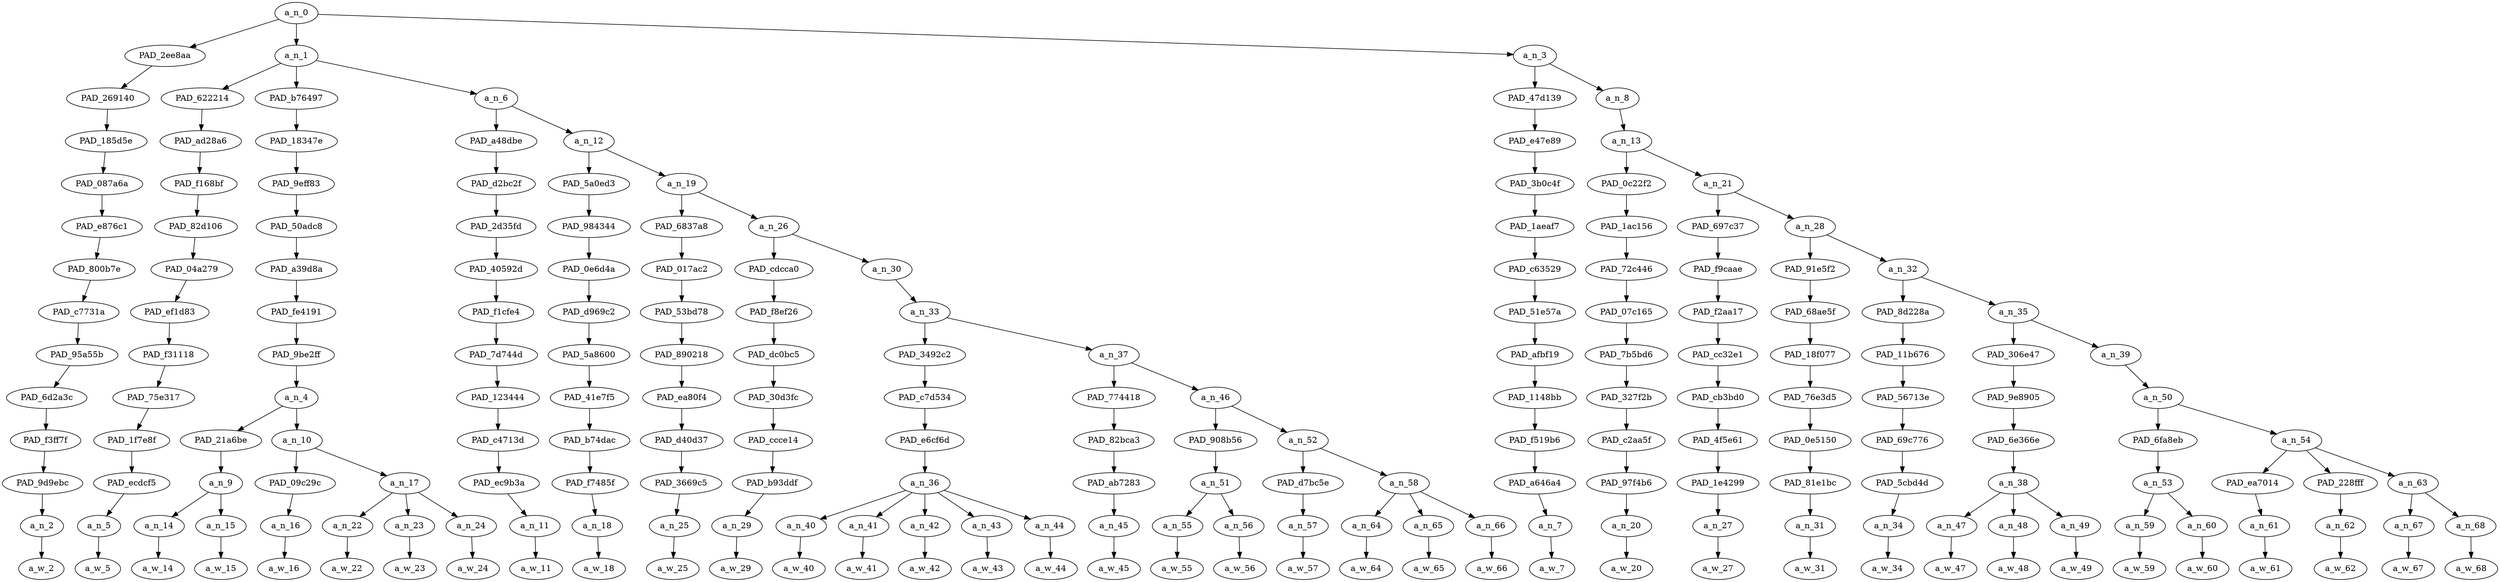 strict digraph "" {
	a_n_0	[div_dir=1,
		index=0,
		level=13,
		pos="17.792100694444443,13!",
		text_span="[0, 1, 2, 3, 4, 5, 6, 7, 8, 9, 10, 11, 12, 13, 14, 15, 16, 17, 18, 19, 20, 21, 22, 23, 24, 25, 26, 27, 28, 29, 30, 31, 32, 33, 34, \
35, 36, 37]",
		value=1.00000000];
	PAD_2ee8aa	[div_dir=1,
		index=1,
		level=12,
		pos="23.0,12!",
		text_span="[23]",
		value=0.01582716];
	a_n_0 -> PAD_2ee8aa;
	a_n_1	[div_dir=1,
		index=0,
		level=12,
		pos="5.31640625,12!",
		text_span="[0, 1, 2, 3, 4, 5, 6, 7, 8, 9, 10, 11, 12, 13, 14, 15, 16, 17, 18, 19, 20, 21, 22]",
		value=0.63002749];
	a_n_0 -> a_n_1;
	a_n_3	[div_dir=1,
		index=2,
		level=12,
		pos="25.059895833333332,12!",
		text_span="[24, 25, 26, 27, 28, 29, 30, 31, 32, 33, 34, 35, 36, 37]",
		value=0.35367690];
	a_n_0 -> a_n_3;
	PAD_269140	[div_dir=1,
		index=3,
		level=11,
		pos="23.0,11!",
		text_span="[23]",
		value=0.01582716];
	PAD_2ee8aa -> PAD_269140;
	PAD_185d5e	[div_dir=1,
		index=4,
		level=10,
		pos="23.0,10!",
		text_span="[23]",
		value=0.01582716];
	PAD_269140 -> PAD_185d5e;
	PAD_087a6a	[div_dir=1,
		index=5,
		level=9,
		pos="23.0,9!",
		text_span="[23]",
		value=0.01582716];
	PAD_185d5e -> PAD_087a6a;
	PAD_e876c1	[div_dir=1,
		index=6,
		level=8,
		pos="23.0,8!",
		text_span="[23]",
		value=0.01582716];
	PAD_087a6a -> PAD_e876c1;
	PAD_800b7e	[div_dir=1,
		index=7,
		level=7,
		pos="23.0,7!",
		text_span="[23]",
		value=0.01582716];
	PAD_e876c1 -> PAD_800b7e;
	PAD_c7731a	[div_dir=1,
		index=7,
		level=6,
		pos="23.0,6!",
		text_span="[23]",
		value=0.01582716];
	PAD_800b7e -> PAD_c7731a;
	PAD_95a55b	[div_dir=1,
		index=8,
		level=5,
		pos="23.0,5!",
		text_span="[23]",
		value=0.01582716];
	PAD_c7731a -> PAD_95a55b;
	PAD_6d2a3c	[div_dir=1,
		index=9,
		level=4,
		pos="23.0,4!",
		text_span="[23]",
		value=0.01582716];
	PAD_95a55b -> PAD_6d2a3c;
	PAD_f3ff7f	[div_dir=1,
		index=11,
		level=3,
		pos="23.0,3!",
		text_span="[23]",
		value=0.01582716];
	PAD_6d2a3c -> PAD_f3ff7f;
	PAD_9d9ebc	[div_dir=1,
		index=13,
		level=2,
		pos="23.0,2!",
		text_span="[23]",
		value=0.01582716];
	PAD_f3ff7f -> PAD_9d9ebc;
	a_n_2	[div_dir=1,
		index=23,
		level=1,
		pos="23.0,1!",
		text_span="[23]",
		value=0.01582716];
	PAD_9d9ebc -> a_n_2;
	a_w_2	[div_dir=0,
		index=23,
		level=0,
		pos="23,0!",
		text_span="[23]",
		value=i1];
	a_n_2 -> a_w_2;
	PAD_622214	[div_dir=1,
		index=1,
		level=11,
		pos="6.0,11!",
		text_span="[6]",
		value=0.03726154];
	a_n_1 -> PAD_622214;
	PAD_b76497	[div_dir=1,
		index=0,
		level=11,
		pos="1.75,11!",
		text_span="[0, 1, 2, 3, 4, 5]",
		value=0.15810425];
	a_n_1 -> PAD_b76497;
	a_n_6	[div_dir=1,
		index=2,
		level=11,
		pos="8.19921875,11!",
		text_span="[7, 8, 9, 10, 11, 12, 13, 14, 15, 16, 17, 18, 19, 20, 21, 22]",
		value=0.43424851];
	a_n_1 -> a_n_6;
	PAD_ad28a6	[div_dir=1,
		index=1,
		level=10,
		pos="6.0,10!",
		text_span="[6]",
		value=0.03726154];
	PAD_622214 -> PAD_ad28a6;
	PAD_f168bf	[div_dir=1,
		index=1,
		level=9,
		pos="6.0,9!",
		text_span="[6]",
		value=0.03726154];
	PAD_ad28a6 -> PAD_f168bf;
	PAD_82d106	[div_dir=1,
		index=1,
		level=8,
		pos="6.0,8!",
		text_span="[6]",
		value=0.03726154];
	PAD_f168bf -> PAD_82d106;
	PAD_04a279	[div_dir=1,
		index=1,
		level=7,
		pos="6.0,7!",
		text_span="[6]",
		value=0.03726154];
	PAD_82d106 -> PAD_04a279;
	PAD_ef1d83	[div_dir=1,
		index=1,
		level=6,
		pos="6.0,6!",
		text_span="[6]",
		value=0.03726154];
	PAD_04a279 -> PAD_ef1d83;
	PAD_f31118	[div_dir=1,
		index=1,
		level=5,
		pos="6.0,5!",
		text_span="[6]",
		value=0.03726154];
	PAD_ef1d83 -> PAD_f31118;
	PAD_75e317	[div_dir=1,
		index=1,
		level=4,
		pos="6.0,4!",
		text_span="[6]",
		value=0.03726154];
	PAD_f31118 -> PAD_75e317;
	PAD_1f7e8f	[div_dir=1,
		index=2,
		level=3,
		pos="6.0,3!",
		text_span="[6]",
		value=0.03726154];
	PAD_75e317 -> PAD_1f7e8f;
	PAD_ecdcf5	[div_dir=1,
		index=3,
		level=2,
		pos="6.0,2!",
		text_span="[6]",
		value=0.03726154];
	PAD_1f7e8f -> PAD_ecdcf5;
	a_n_5	[div_dir=1,
		index=6,
		level=1,
		pos="6.0,1!",
		text_span="[6]",
		value=0.03726154];
	PAD_ecdcf5 -> a_n_5;
	a_w_5	[div_dir=0,
		index=6,
		level=0,
		pos="6,0!",
		text_span="[6]",
		value=wtf];
	a_n_5 -> a_w_5;
	PAD_18347e	[div_dir=1,
		index=0,
		level=10,
		pos="1.75,10!",
		text_span="[0, 1, 2, 3, 4, 5]",
		value=0.15810425];
	PAD_b76497 -> PAD_18347e;
	PAD_9eff83	[div_dir=1,
		index=0,
		level=9,
		pos="1.75,9!",
		text_span="[0, 1, 2, 3, 4, 5]",
		value=0.15810425];
	PAD_18347e -> PAD_9eff83;
	PAD_50adc8	[div_dir=1,
		index=0,
		level=8,
		pos="1.75,8!",
		text_span="[0, 1, 2, 3, 4, 5]",
		value=0.15810425];
	PAD_9eff83 -> PAD_50adc8;
	PAD_a39d8a	[div_dir=1,
		index=0,
		level=7,
		pos="1.75,7!",
		text_span="[0, 1, 2, 3, 4, 5]",
		value=0.15810425];
	PAD_50adc8 -> PAD_a39d8a;
	PAD_fe4191	[div_dir=1,
		index=0,
		level=6,
		pos="1.75,6!",
		text_span="[0, 1, 2, 3, 4, 5]",
		value=0.15810425];
	PAD_a39d8a -> PAD_fe4191;
	PAD_9be2ff	[div_dir=1,
		index=0,
		level=5,
		pos="1.75,5!",
		text_span="[0, 1, 2, 3, 4, 5]",
		value=0.15810425];
	PAD_fe4191 -> PAD_9be2ff;
	a_n_4	[div_dir=1,
		index=0,
		level=4,
		pos="1.75,4!",
		text_span="[0, 1, 2, 3, 4, 5]",
		value=0.15810425];
	PAD_9be2ff -> a_n_4;
	PAD_21a6be	[div_dir=1,
		index=0,
		level=3,
		pos="0.5,3!",
		text_span="[0, 1]",
		value=0.08309693];
	a_n_4 -> PAD_21a6be;
	a_n_10	[div_dir=1,
		index=1,
		level=3,
		pos="3.0,3!",
		text_span="[2, 3, 4, 5]",
		value=0.07469364];
	a_n_4 -> a_n_10;
	a_n_9	[div_dir=1,
		index=0,
		level=2,
		pos="0.5,2!",
		text_span="[0, 1]",
		value=0.08309693];
	PAD_21a6be -> a_n_9;
	a_n_14	[div_dir=1,
		index=0,
		level=1,
		pos="0.0,1!",
		text_span="[0]",
		value=0.05221061];
	a_n_9 -> a_n_14;
	a_n_15	[div_dir=1,
		index=1,
		level=1,
		pos="1.0,1!",
		text_span="[1]",
		value=0.03048278];
	a_n_9 -> a_n_15;
	a_w_14	[div_dir=0,
		index=0,
		level=0,
		pos="0,0!",
		text_span="[0]",
		value=muslim];
	a_n_14 -> a_w_14;
	a_w_15	[div_dir=0,
		index=1,
		level=0,
		pos="1,0!",
		text_span="[1]",
		value=chaplain];
	a_n_15 -> a_w_15;
	PAD_09c29c	[div_dir=1,
		index=1,
		level=2,
		pos="2.0,2!",
		text_span="[2]",
		value=0.01597782];
	a_n_10 -> PAD_09c29c;
	a_n_17	[div_dir=1,
		index=2,
		level=2,
		pos="4.0,2!",
		text_span="[3, 4, 5]",
		value=0.05860600];
	a_n_10 -> a_n_17;
	a_n_16	[div_dir=1,
		index=2,
		level=1,
		pos="2.0,1!",
		text_span="[2]",
		value=0.01597782];
	PAD_09c29c -> a_n_16;
	a_w_16	[div_dir=0,
		index=2,
		level=0,
		pos="2,0!",
		text_span="[2]",
		value=of];
	a_n_16 -> a_w_16;
	a_n_22	[div_dir=1,
		index=3,
		level=1,
		pos="3.0,1!",
		text_span="[3]",
		value=0.01638415];
	a_n_17 -> a_n_22;
	a_n_23	[div_dir=1,
		index=4,
		level=1,
		pos="4.0,1!",
		text_span="[4]",
		value=0.02060894];
	a_n_17 -> a_n_23;
	a_n_24	[div_dir=1,
		index=5,
		level=1,
		pos="5.0,1!",
		text_span="[5]",
		value=0.02150578];
	a_n_17 -> a_n_24;
	a_w_22	[div_dir=0,
		index=3,
		level=0,
		pos="3,0!",
		text_span="[3]",
		value=the];
	a_n_22 -> a_w_22;
	a_w_23	[div_dir=0,
		index=4,
		level=0,
		pos="4,0!",
		text_span="[4]",
		value=canadian];
	a_n_23 -> a_w_23;
	a_w_24	[div_dir=0,
		index=5,
		level=0,
		pos="5,0!",
		text_span="[5]",
		value=army];
	a_n_24 -> a_w_24;
	PAD_a48dbe	[div_dir=1,
		index=2,
		level=10,
		pos="7.0,10!",
		text_span="[7]",
		value=0.01626894];
	a_n_6 -> PAD_a48dbe;
	a_n_12	[div_dir=1,
		index=3,
		level=10,
		pos="9.3984375,10!",
		text_span="[8, 9, 10, 11, 12, 13, 14, 15, 16, 17, 18, 19, 20, 21, 22]",
		value=0.41767497];
	a_n_6 -> a_n_12;
	PAD_d2bc2f	[div_dir=1,
		index=2,
		level=9,
		pos="7.0,9!",
		text_span="[7]",
		value=0.01626894];
	PAD_a48dbe -> PAD_d2bc2f;
	PAD_2d35fd	[div_dir=1,
		index=2,
		level=8,
		pos="7.0,8!",
		text_span="[7]",
		value=0.01626894];
	PAD_d2bc2f -> PAD_2d35fd;
	PAD_40592d	[div_dir=1,
		index=2,
		level=7,
		pos="7.0,7!",
		text_span="[7]",
		value=0.01626894];
	PAD_2d35fd -> PAD_40592d;
	PAD_f1cfe4	[div_dir=1,
		index=2,
		level=6,
		pos="7.0,6!",
		text_span="[7]",
		value=0.01626894];
	PAD_40592d -> PAD_f1cfe4;
	PAD_7d744d	[div_dir=1,
		index=2,
		level=5,
		pos="7.0,5!",
		text_span="[7]",
		value=0.01626894];
	PAD_f1cfe4 -> PAD_7d744d;
	PAD_123444	[div_dir=1,
		index=2,
		level=4,
		pos="7.0,4!",
		text_span="[7]",
		value=0.01626894];
	PAD_7d744d -> PAD_123444;
	PAD_c4713d	[div_dir=1,
		index=3,
		level=3,
		pos="7.0,3!",
		text_span="[7]",
		value=0.01626894];
	PAD_123444 -> PAD_c4713d;
	PAD_ec9b3a	[div_dir=1,
		index=4,
		level=2,
		pos="7.0,2!",
		text_span="[7]",
		value=0.01626894];
	PAD_c4713d -> PAD_ec9b3a;
	a_n_11	[div_dir=1,
		index=7,
		level=1,
		pos="7.0,1!",
		text_span="[7]",
		value=0.01626894];
	PAD_ec9b3a -> a_n_11;
	a_w_11	[div_dir=0,
		index=7,
		level=0,
		pos="7,0!",
		text_span="[7]",
		value=why];
	a_n_11 -> a_w_11;
	PAD_5a0ed3	[div_dir=1,
		index=3,
		level=9,
		pos="8.0,9!",
		text_span="[8]",
		value=0.01366726];
	a_n_12 -> PAD_5a0ed3;
	a_n_19	[div_dir=1,
		index=4,
		level=9,
		pos="10.796875,9!",
		text_span="[9, 10, 11, 12, 13, 14, 15, 16, 17, 18, 19, 20, 21, 22]",
		value=0.40369516];
	a_n_12 -> a_n_19;
	PAD_984344	[div_dir=1,
		index=3,
		level=8,
		pos="8.0,8!",
		text_span="[8]",
		value=0.01366726];
	PAD_5a0ed3 -> PAD_984344;
	PAD_0e6d4a	[div_dir=1,
		index=3,
		level=7,
		pos="8.0,7!",
		text_span="[8]",
		value=0.01366726];
	PAD_984344 -> PAD_0e6d4a;
	PAD_d969c2	[div_dir=1,
		index=3,
		level=6,
		pos="8.0,6!",
		text_span="[8]",
		value=0.01366726];
	PAD_0e6d4a -> PAD_d969c2;
	PAD_5a8600	[div_dir=1,
		index=3,
		level=5,
		pos="8.0,5!",
		text_span="[8]",
		value=0.01366726];
	PAD_d969c2 -> PAD_5a8600;
	PAD_41e7f5	[div_dir=1,
		index=3,
		level=4,
		pos="8.0,4!",
		text_span="[8]",
		value=0.01366726];
	PAD_5a8600 -> PAD_41e7f5;
	PAD_b74dac	[div_dir=1,
		index=4,
		level=3,
		pos="8.0,3!",
		text_span="[8]",
		value=0.01366726];
	PAD_41e7f5 -> PAD_b74dac;
	PAD_f7485f	[div_dir=1,
		index=5,
		level=2,
		pos="8.0,2!",
		text_span="[8]",
		value=0.01366726];
	PAD_b74dac -> PAD_f7485f;
	a_n_18	[div_dir=1,
		index=8,
		level=1,
		pos="8.0,1!",
		text_span="[8]",
		value=0.01366726];
	PAD_f7485f -> a_n_18;
	a_w_18	[div_dir=0,
		index=8,
		level=0,
		pos="8,0!",
		text_span="[8]",
		value=i];
	a_n_18 -> a_w_18;
	PAD_6837a8	[div_dir=1,
		index=4,
		level=8,
		pos="9.0,8!",
		text_span="[9]",
		value=0.01311062];
	a_n_19 -> PAD_6837a8;
	a_n_26	[div_dir=1,
		index=5,
		level=8,
		pos="12.59375,8!",
		text_span="[10, 11, 12, 13, 14, 15, 16, 17, 18, 19, 20, 21, 22]",
		value=0.39027959];
	a_n_19 -> a_n_26;
	PAD_017ac2	[div_dir=1,
		index=4,
		level=7,
		pos="9.0,7!",
		text_span="[9]",
		value=0.01311062];
	PAD_6837a8 -> PAD_017ac2;
	PAD_53bd78	[div_dir=1,
		index=4,
		level=6,
		pos="9.0,6!",
		text_span="[9]",
		value=0.01311062];
	PAD_017ac2 -> PAD_53bd78;
	PAD_890218	[div_dir=1,
		index=4,
		level=5,
		pos="9.0,5!",
		text_span="[9]",
		value=0.01311062];
	PAD_53bd78 -> PAD_890218;
	PAD_ea80f4	[div_dir=1,
		index=4,
		level=4,
		pos="9.0,4!",
		text_span="[9]",
		value=0.01311062];
	PAD_890218 -> PAD_ea80f4;
	PAD_d40d37	[div_dir=1,
		index=5,
		level=3,
		pos="9.0,3!",
		text_span="[9]",
		value=0.01311062];
	PAD_ea80f4 -> PAD_d40d37;
	PAD_3669c5	[div_dir=1,
		index=6,
		level=2,
		pos="9.0,2!",
		text_span="[9]",
		value=0.01311062];
	PAD_d40d37 -> PAD_3669c5;
	a_n_25	[div_dir=1,
		index=9,
		level=1,
		pos="9.0,1!",
		text_span="[9]",
		value=0.01311062];
	PAD_3669c5 -> a_n_25;
	a_w_25	[div_dir=0,
		index=9,
		level=0,
		pos="9,0!",
		text_span="[9]",
		value=am];
	a_n_25 -> a_w_25;
	PAD_cdcca0	[div_dir=1,
		index=5,
		level=7,
		pos="10.0,7!",
		text_span="[10]",
		value=0.01495393];
	a_n_26 -> PAD_cdcca0;
	a_n_30	[div_dir=1,
		index=6,
		level=7,
		pos="15.1875,7!",
		text_span="[11, 12, 13, 14, 15, 16, 17, 18, 19, 20, 21, 22]",
		value=0.37501507];
	a_n_26 -> a_n_30;
	PAD_f8ef26	[div_dir=1,
		index=5,
		level=6,
		pos="10.0,6!",
		text_span="[10]",
		value=0.01495393];
	PAD_cdcca0 -> PAD_f8ef26;
	PAD_dc0bc5	[div_dir=1,
		index=5,
		level=5,
		pos="10.0,5!",
		text_span="[10]",
		value=0.01495393];
	PAD_f8ef26 -> PAD_dc0bc5;
	PAD_30d3fc	[div_dir=1,
		index=5,
		level=4,
		pos="10.0,4!",
		text_span="[10]",
		value=0.01495393];
	PAD_dc0bc5 -> PAD_30d3fc;
	PAD_ccce14	[div_dir=1,
		index=6,
		level=3,
		pos="10.0,3!",
		text_span="[10]",
		value=0.01495393];
	PAD_30d3fc -> PAD_ccce14;
	PAD_b93ddf	[div_dir=1,
		index=7,
		level=2,
		pos="10.0,2!",
		text_span="[10]",
		value=0.01495393];
	PAD_ccce14 -> PAD_b93ddf;
	a_n_29	[div_dir=1,
		index=10,
		level=1,
		pos="10.0,1!",
		text_span="[10]",
		value=0.01495393];
	PAD_b93ddf -> a_n_29;
	a_w_29	[div_dir=0,
		index=10,
		level=0,
		pos="10,0!",
		text_span="[10]",
		value=sure];
	a_n_29 -> a_w_29;
	a_n_33	[div_dir=1,
		index=6,
		level=6,
		pos="15.1875,6!",
		text_span="[11, 12, 13, 14, 15, 16, 17, 18, 19, 20, 21, 22]",
		value=0.37469386];
	a_n_30 -> a_n_33;
	PAD_3492c2	[div_dir=1,
		index=6,
		level=5,
		pos="13.0,5!",
		text_span="[11, 12, 13, 14, 15]",
		value=0.24391532];
	a_n_33 -> PAD_3492c2;
	a_n_37	[div_dir=1,
		index=7,
		level=5,
		pos="17.375,5!",
		text_span="[16, 17, 18, 19, 20, 21, 22]",
		value=0.13045734];
	a_n_33 -> a_n_37;
	PAD_c7d534	[div_dir=1,
		index=6,
		level=4,
		pos="13.0,4!",
		text_span="[11, 12, 13, 14, 15]",
		value=0.24391532];
	PAD_3492c2 -> PAD_c7d534;
	PAD_e6cf6d	[div_dir=1,
		index=7,
		level=3,
		pos="13.0,3!",
		text_span="[11, 12, 13, 14, 15]",
		value=0.24391532];
	PAD_c7d534 -> PAD_e6cf6d;
	a_n_36	[div_dir=1,
		index=8,
		level=2,
		pos="13.0,2!",
		text_span="[11, 12, 13, 14, 15]",
		value=0.24391532];
	PAD_e6cf6d -> a_n_36;
	a_n_40	[div_dir=1,
		index=11,
		level=1,
		pos="11.0,1!",
		text_span="[11]",
		value=0.02046270];
	a_n_36 -> a_n_40;
	a_n_41	[div_dir=1,
		index=12,
		level=1,
		pos="12.0,1!",
		text_span="[12]",
		value=0.16313154];
	a_n_36 -> a_n_41;
	a_n_42	[div_dir=-1,
		index=13,
		level=1,
		pos="13.0,1!",
		text_span="[13]",
		value=0.02233819];
	a_n_36 -> a_n_42;
	a_n_43	[div_dir=-1,
		index=14,
		level=1,
		pos="14.0,1!",
		text_span="[14]",
		value=0.01814937];
	a_n_36 -> a_n_43;
	a_n_44	[div_dir=-1,
		index=15,
		level=1,
		pos="15.0,1!",
		text_span="[15]",
		value=0.01953041];
	a_n_36 -> a_n_44;
	a_w_40	[div_dir=0,
		index=11,
		level=0,
		pos="11,0!",
		text_span="[11]",
		value=our];
	a_n_40 -> a_w_40;
	a_w_41	[div_dir=0,
		index=12,
		level=0,
		pos="12,0!",
		text_span="[12]",
		value=muzzie];
	a_n_41 -> a_w_41;
	a_w_42	[div_dir=0,
		index=13,
		level=0,
		pos="13,0!",
		text_span="[13]",
		value=friends];
	a_n_42 -> a_w_42;
	a_w_43	[div_dir=0,
		index=14,
		level=0,
		pos="14,0!",
		text_span="[14]",
		value=and];
	a_n_43 -> a_w_43;
	a_w_44	[div_dir=0,
		index=15,
		level=0,
		pos="15,0!",
		text_span="[15]",
		value=allies];
	a_n_44 -> a_w_44;
	PAD_774418	[div_dir=1,
		index=7,
		level=4,
		pos="16.0,4!",
		text_span="[16]",
		value=0.01606302];
	a_n_37 -> PAD_774418;
	a_n_46	[div_dir=1,
		index=8,
		level=4,
		pos="18.75,4!",
		text_span="[17, 18, 19, 20, 21, 22]",
		value=0.11424270];
	a_n_37 -> a_n_46;
	PAD_82bca3	[div_dir=1,
		index=8,
		level=3,
		pos="16.0,3!",
		text_span="[16]",
		value=0.01606302];
	PAD_774418 -> PAD_82bca3;
	PAD_ab7283	[div_dir=1,
		index=9,
		level=2,
		pos="16.0,2!",
		text_span="[16]",
		value=0.01606302];
	PAD_82bca3 -> PAD_ab7283;
	a_n_45	[div_dir=1,
		index=16,
		level=1,
		pos="16.0,1!",
		text_span="[16]",
		value=0.01606302];
	PAD_ab7283 -> a_n_45;
	a_w_45	[div_dir=0,
		index=16,
		level=0,
		pos="16,0!",
		text_span="[16]",
		value=have];
	a_n_45 -> a_w_45;
	PAD_908b56	[div_dir=1,
		index=9,
		level=3,
		pos="17.5,3!",
		text_span="[17, 18]",
		value=0.03927695];
	a_n_46 -> PAD_908b56;
	a_n_52	[div_dir=1,
		index=10,
		level=3,
		pos="20.0,3!",
		text_span="[19, 20, 21, 22]",
		value=0.07480931];
	a_n_46 -> a_n_52;
	a_n_51	[div_dir=1,
		index=10,
		level=2,
		pos="17.5,2!",
		text_span="[17, 18]",
		value=0.03927695];
	PAD_908b56 -> a_n_51;
	a_n_55	[div_dir=1,
		index=17,
		level=1,
		pos="17.0,1!",
		text_span="[17]",
		value=0.01435910];
	a_n_51 -> a_n_55;
	a_n_56	[div_dir=1,
		index=18,
		level=1,
		pos="18.0,1!",
		text_span="[18]",
		value=0.02480480];
	a_n_51 -> a_n_56;
	a_w_55	[div_dir=0,
		index=17,
		level=0,
		pos="17,0!",
		text_span="[17]",
		value=a];
	a_n_55 -> a_w_55;
	a_w_56	[div_dir=0,
		index=18,
		level=0,
		pos="18,0!",
		text_span="[18]",
		value=priest];
	a_n_56 -> a_w_56;
	PAD_d7bc5e	[div_dir=1,
		index=11,
		level=2,
		pos="19.0,2!",
		text_span="[19]",
		value=0.01612370];
	a_n_52 -> PAD_d7bc5e;
	a_n_58	[div_dir=1,
		index=12,
		level=2,
		pos="21.0,2!",
		text_span="[20, 21, 22]",
		value=0.05857332];
	a_n_52 -> a_n_58;
	a_n_57	[div_dir=1,
		index=19,
		level=1,
		pos="19.0,1!",
		text_span="[19]",
		value=0.01612370];
	PAD_d7bc5e -> a_n_57;
	a_w_57	[div_dir=0,
		index=19,
		level=0,
		pos="19,0!",
		text_span="[19]",
		value=in];
	a_n_57 -> a_w_57;
	a_n_64	[div_dir=1,
		index=20,
		level=1,
		pos="20.0,1!",
		text_span="[20]",
		value=0.01534505];
	a_n_58 -> a_n_64;
	a_n_65	[div_dir=-1,
		index=21,
		level=1,
		pos="21.0,1!",
		text_span="[21]",
		value=0.02058124];
	a_n_58 -> a_n_65;
	a_n_66	[div_dir=1,
		index=22,
		level=1,
		pos="22.0,1!",
		text_span="[22]",
		value=0.02253885];
	a_n_58 -> a_n_66;
	a_w_64	[div_dir=0,
		index=20,
		level=0,
		pos="20,0!",
		text_span="[20]",
		value=their];
	a_n_64 -> a_w_64;
	a_w_65	[div_dir=0,
		index=21,
		level=0,
		pos="21,0!",
		text_span="[21]",
		value=army1];
	a_n_65 -> a_w_65;
	a_w_66	[div_dir=0,
		index=22,
		level=0,
		pos="22,0!",
		text_span="[22]",
		value=hell];
	a_n_66 -> a_w_66;
	PAD_47d139	[div_dir=1,
		index=4,
		level=11,
		pos="24.0,11!",
		text_span="[24]",
		value=0.01691365];
	a_n_3 -> PAD_47d139;
	a_n_8	[div_dir=1,
		index=5,
		level=11,
		pos="26.119791666666664,11!",
		text_span="[25, 26, 27, 28, 29, 30, 31, 32, 33, 34, 35, 36, 37]",
		value=0.33654098];
	a_n_3 -> a_n_8;
	PAD_e47e89	[div_dir=1,
		index=5,
		level=10,
		pos="24.0,10!",
		text_span="[24]",
		value=0.01691365];
	PAD_47d139 -> PAD_e47e89;
	PAD_3b0c4f	[div_dir=1,
		index=6,
		level=9,
		pos="24.0,9!",
		text_span="[24]",
		value=0.01691365];
	PAD_e47e89 -> PAD_3b0c4f;
	PAD_1aeaf7	[div_dir=1,
		index=7,
		level=8,
		pos="24.0,8!",
		text_span="[24]",
		value=0.01691365];
	PAD_3b0c4f -> PAD_1aeaf7;
	PAD_c63529	[div_dir=1,
		index=8,
		level=7,
		pos="24.0,7!",
		text_span="[24]",
		value=0.01691365];
	PAD_1aeaf7 -> PAD_c63529;
	PAD_51e57a	[div_dir=1,
		index=8,
		level=6,
		pos="24.0,6!",
		text_span="[24]",
		value=0.01691365];
	PAD_c63529 -> PAD_51e57a;
	PAD_afbf19	[div_dir=1,
		index=9,
		level=5,
		pos="24.0,5!",
		text_span="[24]",
		value=0.01691365];
	PAD_51e57a -> PAD_afbf19;
	PAD_1148bb	[div_dir=1,
		index=10,
		level=4,
		pos="24.0,4!",
		text_span="[24]",
		value=0.01691365];
	PAD_afbf19 -> PAD_1148bb;
	PAD_f519b6	[div_dir=1,
		index=12,
		level=3,
		pos="24.0,3!",
		text_span="[24]",
		value=0.01691365];
	PAD_1148bb -> PAD_f519b6;
	PAD_a646a4	[div_dir=1,
		index=14,
		level=2,
		pos="24.0,2!",
		text_span="[24]",
		value=0.01691365];
	PAD_f519b6 -> PAD_a646a4;
	a_n_7	[div_dir=1,
		index=24,
		level=1,
		pos="24.0,1!",
		text_span="[24]",
		value=0.01691365];
	PAD_a646a4 -> a_n_7;
	a_w_7	[div_dir=0,
		index=24,
		level=0,
		pos="24,0!",
		text_span="[24]",
		value=doubt];
	a_n_7 -> a_w_7;
	a_n_13	[div_dir=1,
		index=6,
		level=10,
		pos="26.119791666666664,10!",
		text_span="[25, 26, 27, 28, 29, 30, 31, 32, 33, 34, 35, 36, 37]",
		value=0.33632394];
	a_n_8 -> a_n_13;
	PAD_0c22f2	[div_dir=1,
		index=7,
		level=9,
		pos="25.0,9!",
		text_span="[25]",
		value=0.01413819];
	a_n_13 -> PAD_0c22f2;
	a_n_21	[div_dir=1,
		index=8,
		level=9,
		pos="27.239583333333332,9!",
		text_span="[26, 27, 28, 29, 30, 31, 32, 33, 34, 35, 36, 37]",
		value=0.32196870];
	a_n_13 -> a_n_21;
	PAD_1ac156	[div_dir=1,
		index=8,
		level=8,
		pos="25.0,8!",
		text_span="[25]",
		value=0.01413819];
	PAD_0c22f2 -> PAD_1ac156;
	PAD_72c446	[div_dir=1,
		index=9,
		level=7,
		pos="25.0,7!",
		text_span="[25]",
		value=0.01413819];
	PAD_1ac156 -> PAD_72c446;
	PAD_07c165	[div_dir=1,
		index=9,
		level=6,
		pos="25.0,6!",
		text_span="[25]",
		value=0.01413819];
	PAD_72c446 -> PAD_07c165;
	PAD_7b5bd6	[div_dir=1,
		index=10,
		level=5,
		pos="25.0,5!",
		text_span="[25]",
		value=0.01413819];
	PAD_07c165 -> PAD_7b5bd6;
	PAD_327f2b	[div_dir=1,
		index=11,
		level=4,
		pos="25.0,4!",
		text_span="[25]",
		value=0.01413819];
	PAD_7b5bd6 -> PAD_327f2b;
	PAD_c2aa5f	[div_dir=1,
		index=13,
		level=3,
		pos="25.0,3!",
		text_span="[25]",
		value=0.01413819];
	PAD_327f2b -> PAD_c2aa5f;
	PAD_97f4b6	[div_dir=1,
		index=15,
		level=2,
		pos="25.0,2!",
		text_span="[25]",
		value=0.01413819];
	PAD_c2aa5f -> PAD_97f4b6;
	a_n_20	[div_dir=1,
		index=25,
		level=1,
		pos="25.0,1!",
		text_span="[25]",
		value=0.01413819];
	PAD_97f4b6 -> a_n_20;
	a_w_20	[div_dir=0,
		index=25,
		level=0,
		pos="25,0!",
		text_span="[25]",
		value=there];
	a_n_20 -> a_w_20;
	PAD_697c37	[div_dir=1,
		index=9,
		level=8,
		pos="26.0,8!",
		text_span="[26]",
		value=0.01576500];
	a_n_21 -> PAD_697c37;
	a_n_28	[div_dir=1,
		index=10,
		level=8,
		pos="28.479166666666664,8!",
		text_span="[27, 28, 29, 30, 31, 32, 33, 34, 35, 36, 37]",
		value=0.30599826];
	a_n_21 -> a_n_28;
	PAD_f9caae	[div_dir=1,
		index=10,
		level=7,
		pos="26.0,7!",
		text_span="[26]",
		value=0.01576500];
	PAD_697c37 -> PAD_f9caae;
	PAD_f2aa17	[div_dir=1,
		index=10,
		level=6,
		pos="26.0,6!",
		text_span="[26]",
		value=0.01576500];
	PAD_f9caae -> PAD_f2aa17;
	PAD_cc32e1	[div_dir=1,
		index=11,
		level=5,
		pos="26.0,5!",
		text_span="[26]",
		value=0.01576500];
	PAD_f2aa17 -> PAD_cc32e1;
	PAD_cb3bd0	[div_dir=1,
		index=12,
		level=4,
		pos="26.0,4!",
		text_span="[26]",
		value=0.01576500];
	PAD_cc32e1 -> PAD_cb3bd0;
	PAD_4f5e61	[div_dir=1,
		index=14,
		level=3,
		pos="26.0,3!",
		text_span="[26]",
		value=0.01576500];
	PAD_cb3bd0 -> PAD_4f5e61;
	PAD_1e4299	[div_dir=1,
		index=16,
		level=2,
		pos="26.0,2!",
		text_span="[26]",
		value=0.01576500];
	PAD_4f5e61 -> PAD_1e4299;
	a_n_27	[div_dir=1,
		index=26,
		level=1,
		pos="26.0,1!",
		text_span="[26]",
		value=0.01576500];
	PAD_1e4299 -> a_n_27;
	a_w_27	[div_dir=0,
		index=26,
		level=0,
		pos="26,0!",
		text_span="[26]",
		value=is];
	a_n_27 -> a_w_27;
	PAD_91e5f2	[div_dir=1,
		index=11,
		level=7,
		pos="27.0,7!",
		text_span="[27]",
		value=0.01487299];
	a_n_28 -> PAD_91e5f2;
	a_n_32	[div_dir=1,
		index=12,
		level=7,
		pos="29.958333333333332,7!",
		text_span="[28, 29, 30, 31, 32, 33, 34, 35, 36, 37]",
		value=0.29091443];
	a_n_28 -> a_n_32;
	PAD_68ae5f	[div_dir=1,
		index=11,
		level=6,
		pos="27.0,6!",
		text_span="[27]",
		value=0.01487299];
	PAD_91e5f2 -> PAD_68ae5f;
	PAD_18f077	[div_dir=1,
		index=12,
		level=5,
		pos="27.0,5!",
		text_span="[27]",
		value=0.01487299];
	PAD_68ae5f -> PAD_18f077;
	PAD_76e3d5	[div_dir=1,
		index=13,
		level=4,
		pos="27.0,4!",
		text_span="[27]",
		value=0.01487299];
	PAD_18f077 -> PAD_76e3d5;
	PAD_0e5150	[div_dir=1,
		index=15,
		level=3,
		pos="27.0,3!",
		text_span="[27]",
		value=0.01487299];
	PAD_76e3d5 -> PAD_0e5150;
	PAD_81e1bc	[div_dir=1,
		index=17,
		level=2,
		pos="27.0,2!",
		text_span="[27]",
		value=0.01487299];
	PAD_0e5150 -> PAD_81e1bc;
	a_n_31	[div_dir=1,
		index=27,
		level=1,
		pos="27.0,1!",
		text_span="[27]",
		value=0.01487299];
	PAD_81e1bc -> a_n_31;
	a_w_31	[div_dir=0,
		index=27,
		level=0,
		pos="27,0!",
		text_span="[27]",
		value=one];
	a_n_31 -> a_w_31;
	PAD_8d228a	[div_dir=1,
		index=12,
		level=6,
		pos="28.0,6!",
		text_span="[28]",
		value=0.01509958];
	a_n_32 -> PAD_8d228a;
	a_n_35	[div_dir=1,
		index=13,
		level=6,
		pos="31.916666666666664,6!",
		text_span="[29, 30, 31, 32, 33, 34, 35, 36, 37]",
		value=0.27562133];
	a_n_32 -> a_n_35;
	PAD_11b676	[div_dir=1,
		index=13,
		level=5,
		pos="28.0,5!",
		text_span="[28]",
		value=0.01509958];
	PAD_8d228a -> PAD_11b676;
	PAD_56713e	[div_dir=1,
		index=14,
		level=4,
		pos="28.0,4!",
		text_span="[28]",
		value=0.01509958];
	PAD_11b676 -> PAD_56713e;
	PAD_69c776	[div_dir=1,
		index=16,
		level=3,
		pos="28.0,3!",
		text_span="[28]",
		value=0.01509958];
	PAD_56713e -> PAD_69c776;
	PAD_5cbd4d	[div_dir=1,
		index=18,
		level=2,
		pos="28.0,2!",
		text_span="[28]",
		value=0.01509958];
	PAD_69c776 -> PAD_5cbd4d;
	a_n_34	[div_dir=1,
		index=28,
		level=1,
		pos="28.0,1!",
		text_span="[28]",
		value=0.01509958];
	PAD_5cbd4d -> a_n_34;
	a_w_34	[div_dir=0,
		index=28,
		level=0,
		pos="28,0!",
		text_span="[28]",
		value=in1];
	a_n_34 -> a_w_34;
	PAD_306e47	[div_dir=1,
		index=14,
		level=5,
		pos="30.0,5!",
		text_span="[29, 30, 31]",
		value=0.05361785];
	a_n_35 -> PAD_306e47;
	a_n_39	[div_dir=1,
		index=15,
		level=5,
		pos="33.83333333333333,5!",
		text_span="[32, 33, 34, 35, 36, 37]",
		value=0.22180975];
	a_n_35 -> a_n_39;
	PAD_9e8905	[div_dir=1,
		index=15,
		level=4,
		pos="30.0,4!",
		text_span="[29, 30, 31]",
		value=0.05361785];
	PAD_306e47 -> PAD_9e8905;
	PAD_6e366e	[div_dir=1,
		index=17,
		level=3,
		pos="30.0,3!",
		text_span="[29, 30, 31]",
		value=0.05361785];
	PAD_9e8905 -> PAD_6e366e;
	a_n_38	[div_dir=1,
		index=19,
		level=2,
		pos="30.0,2!",
		text_span="[29, 30, 31]",
		value=0.05361785];
	PAD_6e366e -> a_n_38;
	a_n_47	[div_dir=1,
		index=29,
		level=1,
		pos="29.0,1!",
		text_span="[29]",
		value=0.01547206];
	a_n_38 -> a_n_47;
	a_n_48	[div_dir=-1,
		index=30,
		level=1,
		pos="30.0,1!",
		text_span="[30]",
		value=0.01798036];
	a_n_38 -> a_n_48;
	a_n_49	[div_dir=1,
		index=31,
		level=1,
		pos="31.0,1!",
		text_span="[31]",
		value=0.02006603];
	a_n_38 -> a_n_49;
	a_w_47	[div_dir=0,
		index=29,
		level=0,
		pos="29,0!",
		text_span="[29]",
		value=the1];
	a_n_47 -> a_w_47;
	a_w_48	[div_dir=0,
		index=30,
		level=0,
		pos="30,0!",
		text_span="[30]",
		value=whole];
	a_n_48 -> a_w_48;
	a_w_49	[div_dir=0,
		index=31,
		level=0,
		pos="31,0!",
		text_span="[31]",
		value=country];
	a_n_49 -> a_w_49;
	a_n_50	[div_dir=1,
		index=16,
		level=4,
		pos="33.83333333333333,4!",
		text_span="[32, 33, 34, 35, 36, 37]",
		value=0.22164313];
	a_n_39 -> a_n_50;
	PAD_6fa8eb	[div_dir=1,
		index=18,
		level=3,
		pos="32.5,3!",
		text_span="[32, 33]",
		value=0.08283612];
	a_n_50 -> PAD_6fa8eb;
	a_n_54	[div_dir=1,
		index=19,
		level=3,
		pos="35.166666666666664,3!",
		text_span="[34, 35, 36, 37]",
		value=0.13864040];
	a_n_50 -> a_n_54;
	a_n_53	[div_dir=1,
		index=20,
		level=2,
		pos="32.5,2!",
		text_span="[32, 33]",
		value=0.08283612];
	PAD_6fa8eb -> a_n_53;
	a_n_59	[div_dir=-1,
		index=32,
		level=1,
		pos="32.0,1!",
		text_span="[32]",
		value=0.03177332];
	a_n_53 -> a_n_59;
	a_n_60	[div_dir=1,
		index=33,
		level=1,
		pos="33.0,1!",
		text_span="[33]",
		value=0.05080087];
	a_n_53 -> a_n_60;
	a_w_59	[div_dir=0,
		index=32,
		level=0,
		pos="32,0!",
		text_span="[32]",
		value=fk];
	a_n_59 -> a_w_59;
	a_w_60	[div_dir=0,
		index=33,
		level=0,
		pos="33,0!",
		text_span="[33]",
		value=islam];
	a_n_60 -> a_w_60;
	PAD_ea7014	[div_dir=1,
		index=21,
		level=2,
		pos="34.0,2!",
		text_span="[34]",
		value=0.02220261];
	a_n_54 -> PAD_ea7014;
	PAD_228fff	[div_dir=1,
		index=22,
		level=2,
		pos="35.0,2!",
		text_span="[35]",
		value=0.05060042];
	a_n_54 -> PAD_228fff;
	a_n_63	[div_dir=-1,
		index=23,
		level=2,
		pos="36.5,2!",
		text_span="[36, 37]",
		value=0.06579943];
	a_n_54 -> a_n_63;
	a_n_61	[div_dir=1,
		index=34,
		level=1,
		pos="34.0,1!",
		text_span="[34]",
		value=0.02220261];
	PAD_ea7014 -> a_n_61;
	a_w_61	[div_dir=0,
		index=34,
		level=0,
		pos="34,0!",
		text_span="[34]",
		value=can];
	a_n_61 -> a_w_61;
	a_n_62	[div_dir=1,
		index=35,
		level=1,
		pos="35.0,1!",
		text_span="[35]",
		value=0.05060042];
	PAD_228fff -> a_n_62;
	a_w_62	[div_dir=0,
		index=35,
		level=0,
		pos="35,0!",
		text_span="[35]",
		value=fam];
	a_n_62 -> a_w_62;
	a_n_67	[div_dir=-1,
		index=36,
		level=1,
		pos="36.0,1!",
		text_span="[36]",
		value=0.03213511];
	a_n_63 -> a_n_67;
	a_n_68	[div_dir=-1,
		index=37,
		level=1,
		pos="37.0,1!",
		text_span="[37]",
		value=0.03360470];
	a_n_63 -> a_n_68;
	a_w_67	[div_dir=0,
		index=36,
		level=0,
		pos="36,0!",
		text_span="[36]",
		value=speak];
	a_n_67 -> a_w_67;
	a_w_68	[div_dir=0,
		index=37,
		level=0,
		pos="37,0!",
		text_span="[37]",
		value=freely];
	a_n_68 -> a_w_68;
}
